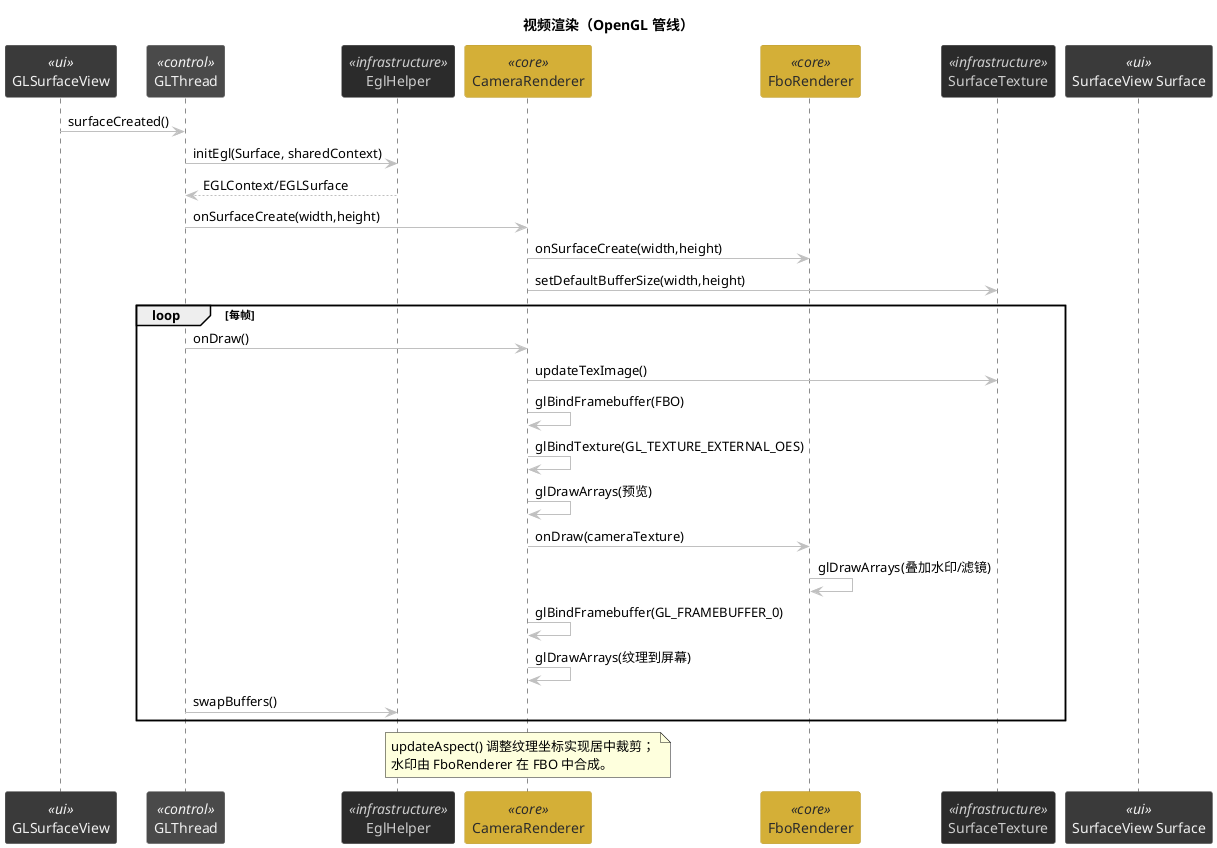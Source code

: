 @startuml
title 视频渲染（OpenGL 管线）

' Subtle color scheme - highlight only core components
skinparam participant {
  BackgroundColor #2b2b2b
  BorderColor #999999
  FontColor #f0f0f0
}
skinparam participant<<ui>> {
  BackgroundColor #3a3a3a
  BorderColor #666666
  FontColor #f0f0f0
}
skinparam participant<<control>> {
  BackgroundColor #4a4a4a
  BorderColor #777777
  FontColor #f0f0f0
}
skinparam participant<<core>> {
  BackgroundColor #D4AF37
  BorderColor #B8941F
  FontColor #2b2b2b
}
skinparam participant<<infrastructure>> {
  BackgroundColor #2b2b2b
  BorderColor #555555
  FontColor #cccccc
}
skinparam ArrowColor #c0c0c0
skinparam defaultFontName "JetBrains Mono"

participant GLSurfaceView <<ui>>
participant "GLThread" as GLThread <<control>>
participant EglHelper <<infrastructure>>
participant CameraRenderer <<core>>
participant FboRenderer <<core>>
participant SurfaceTexture <<infrastructure>>
participant "SurfaceView Surface" as Surface <<ui>>

GLSurfaceView -> GLThread: surfaceCreated()
GLThread -> EglHelper: initEgl(Surface, sharedContext)
EglHelper --> GLThread: EGLContext/EGLSurface
GLThread -> CameraRenderer: onSurfaceCreate(width,height)
CameraRenderer -> FboRenderer: onSurfaceCreate(width,height)
CameraRenderer -> SurfaceTexture: setDefaultBufferSize(width,height)

loop 每帧
  GLThread -> CameraRenderer: onDraw()
  CameraRenderer -> SurfaceTexture: updateTexImage()
  CameraRenderer -> CameraRenderer: glBindFramebuffer(FBO)
  CameraRenderer -> CameraRenderer: glBindTexture(GL_TEXTURE_EXTERNAL_OES)
  CameraRenderer -> CameraRenderer: glDrawArrays(预览)
  CameraRenderer -> FboRenderer: onDraw(cameraTexture)
  FboRenderer -> FboRenderer: glDrawArrays(叠加水印/滤镜)
  CameraRenderer -> CameraRenderer: glBindFramebuffer(GL_FRAMEBUFFER_0)
  CameraRenderer -> CameraRenderer: glDrawArrays(纹理到屏幕)
  GLThread -> EglHelper: swapBuffers()
end

note over CameraRenderer
updateAspect() 调整纹理坐标实现居中裁剪；
水印由 FboRenderer 在 FBO 中合成。
end note

@enduml
